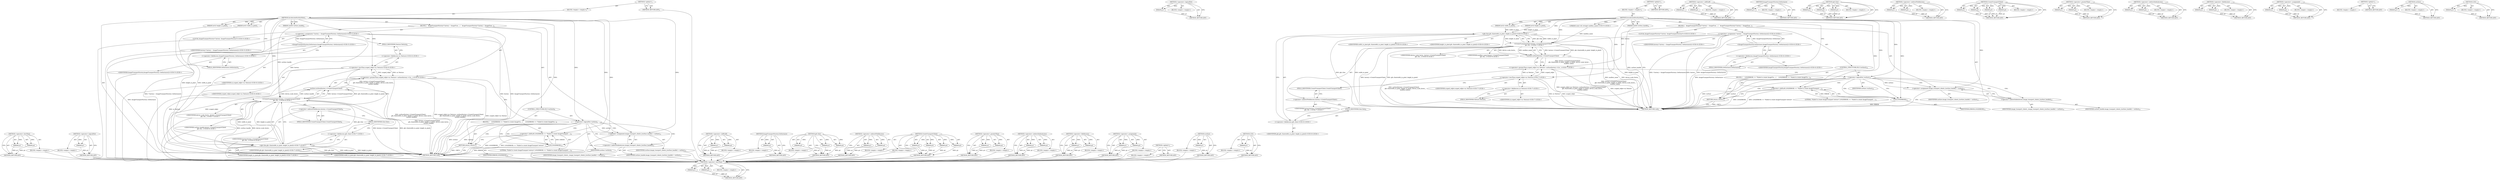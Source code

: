 digraph "LOG" {
vulnerable_95 [label=<(METHOD,&lt;operator&gt;.lessThan)>];
vulnerable_96 [label=<(PARAM,p1)>];
vulnerable_97 [label=<(PARAM,p2)>];
vulnerable_98 [label=<(BLOCK,&lt;empty&gt;,&lt;empty&gt;)>];
vulnerable_99 [label=<(METHOD_RETURN,ANY)>];
vulnerable_122 [label=<(METHOD,&lt;operator&gt;.logicalNot)>];
vulnerable_123 [label=<(PARAM,p1)>];
vulnerable_124 [label=<(BLOCK,&lt;empty&gt;,&lt;empty&gt;)>];
vulnerable_125 [label=<(METHOD_RETURN,ANY)>];
vulnerable_6 [label=<(METHOD,&lt;global&gt;)<SUB>1</SUB>>];
vulnerable_7 [label=<(BLOCK,&lt;empty&gt;,&lt;empty&gt;)<SUB>1</SUB>>];
vulnerable_8 [label=<(METHOD,AcceleratedSurfaceNew)<SUB>1</SUB>>];
vulnerable_9 [label=<(PARAM,int32 width_in_pixel)<SUB>2</SUB>>];
vulnerable_10 [label=<(PARAM,int32 height_in_pixel)<SUB>3</SUB>>];
vulnerable_11 [label=<(PARAM,uint64 surface_handle)<SUB>4</SUB>>];
vulnerable_12 [label=<(BLOCK,{
   ImageTransportFactory* factory = ImageTran...,{
   ImageTransportFactory* factory = ImageTran...)<SUB>4</SUB>>];
vulnerable_13 [label="<(LOCAL,ImageTransportFactory* factory: ImageTransportFactory*)<SUB>5</SUB>>"];
vulnerable_14 [label="<(&lt;operator&gt;.assignment,* factory = ImageTransportFactory::GetInstance())<SUB>5</SUB>>"];
vulnerable_15 [label="<(IDENTIFIER,factory,* factory = ImageTransportFactory::GetInstance())<SUB>5</SUB>>"];
vulnerable_16 [label="<(ImageTransportFactory.GetInstance,ImageTransportFactory::GetInstance())<SUB>5</SUB>>"];
vulnerable_17 [label="<(&lt;operator&gt;.fieldAccess,ImageTransportFactory::GetInstance)<SUB>5</SUB>>"];
vulnerable_18 [label="<(IDENTIFIER,ImageTransportFactory,ImageTransportFactory::GetInstance())<SUB>5</SUB>>"];
vulnerable_19 [label=<(FIELD_IDENTIFIER,GetInstance,GetInstance)<SUB>5</SUB>>];
vulnerable_20 [label="<(&lt;operator&gt;.greaterThan,scoped_refptr&lt;ui::Texture&gt; surface(factory-&gt;Cre...)<SUB>6</SUB>>"];
vulnerable_21 [label="<(&lt;operator&gt;.lessThan,scoped_refptr&lt;ui::Texture)<SUB>6</SUB>>"];
vulnerable_22 [label="<(IDENTIFIER,scoped_refptr,scoped_refptr&lt;ui::Texture)<SUB>6</SUB>>"];
vulnerable_23 [label="<(&lt;operator&gt;.fieldAccess,ui::Texture)<SUB>6</SUB>>"];
vulnerable_24 [label="<(IDENTIFIER,ui,scoped_refptr&lt;ui::Texture)<SUB>6</SUB>>"];
vulnerable_25 [label=<(FIELD_IDENTIFIER,Texture,Texture)<SUB>6</SUB>>];
vulnerable_26 [label=<(surface,surface(factory-&gt;CreateTransportClient(
       ...)<SUB>6</SUB>>];
vulnerable_27 [label="<(CreateTransportClient,factory-&gt;CreateTransportClient(
       gfx::Siz...)<SUB>6</SUB>>"];
vulnerable_28 [label=<(&lt;operator&gt;.indirectFieldAccess,factory-&gt;CreateTransportClient)<SUB>6</SUB>>];
vulnerable_29 [label="<(IDENTIFIER,factory,factory-&gt;CreateTransportClient(
       gfx::Siz...)<SUB>6</SUB>>"];
vulnerable_30 [label=<(FIELD_IDENTIFIER,CreateTransportClient,CreateTransportClient)<SUB>6</SUB>>];
vulnerable_31 [label="<(gfx.Size,gfx::Size(width_in_pixel, height_in_pixel))<SUB>7</SUB>>"];
vulnerable_32 [label="<(&lt;operator&gt;.fieldAccess,gfx::Size)<SUB>7</SUB>>"];
vulnerable_33 [label="<(IDENTIFIER,gfx,gfx::Size(width_in_pixel, height_in_pixel))<SUB>7</SUB>>"];
vulnerable_34 [label=<(FIELD_IDENTIFIER,Size,Size)<SUB>7</SUB>>];
vulnerable_35 [label="<(IDENTIFIER,width_in_pixel,gfx::Size(width_in_pixel, height_in_pixel))<SUB>7</SUB>>"];
vulnerable_36 [label="<(IDENTIFIER,height_in_pixel,gfx::Size(width_in_pixel, height_in_pixel))<SUB>7</SUB>>"];
vulnerable_37 [label="<(IDENTIFIER,device_scale_factor_,factory-&gt;CreateTransportClient(
       gfx::Siz...)<SUB>7</SUB>>"];
vulnerable_38 [label="<(IDENTIFIER,surface_handle,factory-&gt;CreateTransportClient(
       gfx::Siz...)<SUB>8</SUB>>"];
vulnerable_39 [label=<(CONTROL_STRUCTURE,IF,if (!surface))<SUB>9</SUB>>];
vulnerable_40 [label=<(&lt;operator&gt;.logicalNot,!surface)<SUB>9</SUB>>];
vulnerable_41 [label=<(IDENTIFIER,surface,!surface)<SUB>9</SUB>>];
vulnerable_42 [label=<(BLOCK,{
     LOG(ERROR) &lt;&lt; &quot;Failed to create ImageTra...,{
     LOG(ERROR) &lt;&lt; &quot;Failed to create ImageTra...)<SUB>9</SUB>>];
vulnerable_43 [label=<(&lt;operator&gt;.shiftLeft,LOG(ERROR) &lt;&lt; &quot;Failed to create ImageTransport ...)<SUB>10</SUB>>];
vulnerable_44 [label=<(LOG,LOG(ERROR))<SUB>10</SUB>>];
vulnerable_45 [label=<(IDENTIFIER,ERROR,LOG(ERROR))<SUB>10</SUB>>];
vulnerable_46 [label=<(LITERAL,&quot;Failed to create ImageTransport texture&quot;,LOG(ERROR) &lt;&lt; &quot;Failed to create ImageTransport ...)<SUB>10</SUB>>];
vulnerable_47 [label=<(RETURN,return;,return;)<SUB>11</SUB>>];
vulnerable_48 [label=<(&lt;operator&gt;.assignment,image_transport_clients_[surface_handle] = surface)<SUB>13</SUB>>];
vulnerable_49 [label=<(&lt;operator&gt;.indirectIndexAccess,image_transport_clients_[surface_handle])<SUB>13</SUB>>];
vulnerable_50 [label=<(IDENTIFIER,image_transport_clients_,image_transport_clients_[surface_handle] = surface)<SUB>13</SUB>>];
vulnerable_51 [label=<(IDENTIFIER,surface_handle,image_transport_clients_[surface_handle] = surface)<SUB>13</SUB>>];
vulnerable_52 [label=<(IDENTIFIER,surface,image_transport_clients_[surface_handle] = surface)<SUB>13</SUB>>];
vulnerable_53 [label=<(METHOD_RETURN,void)<SUB>1</SUB>>];
vulnerable_55 [label=<(METHOD_RETURN,ANY)<SUB>1</SUB>>];
vulnerable_126 [label=<(METHOD,&lt;operator&gt;.shiftLeft)>];
vulnerable_127 [label=<(PARAM,p1)>];
vulnerable_128 [label=<(PARAM,p2)>];
vulnerable_129 [label=<(BLOCK,&lt;empty&gt;,&lt;empty&gt;)>];
vulnerable_130 [label=<(METHOD_RETURN,ANY)>];
vulnerable_81 [label=<(METHOD,ImageTransportFactory.GetInstance)>];
vulnerable_82 [label=<(PARAM,p1)>];
vulnerable_83 [label=<(BLOCK,&lt;empty&gt;,&lt;empty&gt;)>];
vulnerable_84 [label=<(METHOD_RETURN,ANY)>];
vulnerable_116 [label=<(METHOD,gfx.Size)>];
vulnerable_117 [label=<(PARAM,p1)>];
vulnerable_118 [label=<(PARAM,p2)>];
vulnerable_119 [label=<(PARAM,p3)>];
vulnerable_120 [label=<(BLOCK,&lt;empty&gt;,&lt;empty&gt;)>];
vulnerable_121 [label=<(METHOD_RETURN,ANY)>];
vulnerable_111 [label=<(METHOD,&lt;operator&gt;.indirectFieldAccess)>];
vulnerable_112 [label=<(PARAM,p1)>];
vulnerable_113 [label=<(PARAM,p2)>];
vulnerable_114 [label=<(BLOCK,&lt;empty&gt;,&lt;empty&gt;)>];
vulnerable_115 [label=<(METHOD_RETURN,ANY)>];
vulnerable_104 [label=<(METHOD,CreateTransportClient)>];
vulnerable_105 [label=<(PARAM,p1)>];
vulnerable_106 [label=<(PARAM,p2)>];
vulnerable_107 [label=<(PARAM,p3)>];
vulnerable_108 [label=<(PARAM,p4)>];
vulnerable_109 [label=<(BLOCK,&lt;empty&gt;,&lt;empty&gt;)>];
vulnerable_110 [label=<(METHOD_RETURN,ANY)>];
vulnerable_90 [label=<(METHOD,&lt;operator&gt;.greaterThan)>];
vulnerable_91 [label=<(PARAM,p1)>];
vulnerable_92 [label=<(PARAM,p2)>];
vulnerable_93 [label=<(BLOCK,&lt;empty&gt;,&lt;empty&gt;)>];
vulnerable_94 [label=<(METHOD_RETURN,ANY)>];
vulnerable_135 [label=<(METHOD,&lt;operator&gt;.indirectIndexAccess)>];
vulnerable_136 [label=<(PARAM,p1)>];
vulnerable_137 [label=<(PARAM,p2)>];
vulnerable_138 [label=<(BLOCK,&lt;empty&gt;,&lt;empty&gt;)>];
vulnerable_139 [label=<(METHOD_RETURN,ANY)>];
vulnerable_85 [label=<(METHOD,&lt;operator&gt;.fieldAccess)>];
vulnerable_86 [label=<(PARAM,p1)>];
vulnerable_87 [label=<(PARAM,p2)>];
vulnerable_88 [label=<(BLOCK,&lt;empty&gt;,&lt;empty&gt;)>];
vulnerable_89 [label=<(METHOD_RETURN,ANY)>];
vulnerable_76 [label=<(METHOD,&lt;operator&gt;.assignment)>];
vulnerable_77 [label=<(PARAM,p1)>];
vulnerable_78 [label=<(PARAM,p2)>];
vulnerable_79 [label=<(BLOCK,&lt;empty&gt;,&lt;empty&gt;)>];
vulnerable_80 [label=<(METHOD_RETURN,ANY)>];
vulnerable_70 [label=<(METHOD,&lt;global&gt;)<SUB>1</SUB>>];
vulnerable_71 [label=<(BLOCK,&lt;empty&gt;,&lt;empty&gt;)>];
vulnerable_72 [label=<(METHOD_RETURN,ANY)>];
vulnerable_100 [label=<(METHOD,surface)>];
vulnerable_101 [label=<(PARAM,p1)>];
vulnerable_102 [label=<(BLOCK,&lt;empty&gt;,&lt;empty&gt;)>];
vulnerable_103 [label=<(METHOD_RETURN,ANY)>];
vulnerable_131 [label=<(METHOD,LOG)>];
vulnerable_132 [label=<(PARAM,p1)>];
vulnerable_133 [label=<(BLOCK,&lt;empty&gt;,&lt;empty&gt;)>];
vulnerable_134 [label=<(METHOD_RETURN,ANY)>];
fixed_98 [label=<(METHOD,&lt;operator&gt;.lessThan)>];
fixed_99 [label=<(PARAM,p1)>];
fixed_100 [label=<(PARAM,p2)>];
fixed_101 [label=<(BLOCK,&lt;empty&gt;,&lt;empty&gt;)>];
fixed_102 [label=<(METHOD_RETURN,ANY)>];
fixed_125 [label=<(METHOD,&lt;operator&gt;.logicalNot)>];
fixed_126 [label=<(PARAM,p1)>];
fixed_127 [label=<(BLOCK,&lt;empty&gt;,&lt;empty&gt;)>];
fixed_128 [label=<(METHOD_RETURN,ANY)>];
fixed_6 [label=<(METHOD,&lt;global&gt;)<SUB>1</SUB>>];
fixed_7 [label=<(BLOCK,&lt;empty&gt;,&lt;empty&gt;)<SUB>1</SUB>>];
fixed_8 [label=<(METHOD,AcceleratedSurfaceNew)<SUB>1</SUB>>];
fixed_9 [label=<(PARAM,int32 width_in_pixel)<SUB>2</SUB>>];
fixed_10 [label=<(PARAM,int32 height_in_pixel)<SUB>3</SUB>>];
fixed_11 [label=<(PARAM,uint64 surface_handle)<SUB>4</SUB>>];
fixed_12 [label="<(PARAM,const std::string&amp; mailbox_name)<SUB>5</SUB>>"];
fixed_13 [label=<(BLOCK,{
   ImageTransportFactory* factory = ImageTran...,{
   ImageTransportFactory* factory = ImageTran...)<SUB>5</SUB>>];
fixed_14 [label="<(LOCAL,ImageTransportFactory* factory: ImageTransportFactory*)<SUB>6</SUB>>"];
fixed_15 [label="<(&lt;operator&gt;.assignment,* factory = ImageTransportFactory::GetInstance())<SUB>6</SUB>>"];
fixed_16 [label="<(IDENTIFIER,factory,* factory = ImageTransportFactory::GetInstance())<SUB>6</SUB>>"];
fixed_17 [label="<(ImageTransportFactory.GetInstance,ImageTransportFactory::GetInstance())<SUB>6</SUB>>"];
fixed_18 [label="<(&lt;operator&gt;.fieldAccess,ImageTransportFactory::GetInstance)<SUB>6</SUB>>"];
fixed_19 [label="<(IDENTIFIER,ImageTransportFactory,ImageTransportFactory::GetInstance())<SUB>6</SUB>>"];
fixed_20 [label=<(FIELD_IDENTIFIER,GetInstance,GetInstance)<SUB>6</SUB>>];
fixed_21 [label="<(&lt;operator&gt;.greaterThan,scoped_refptr&lt;ui::Texture&gt; surface(factory-&gt;Cre...)<SUB>7</SUB>>"];
fixed_22 [label="<(&lt;operator&gt;.lessThan,scoped_refptr&lt;ui::Texture)<SUB>7</SUB>>"];
fixed_23 [label="<(IDENTIFIER,scoped_refptr,scoped_refptr&lt;ui::Texture)<SUB>7</SUB>>"];
fixed_24 [label="<(&lt;operator&gt;.fieldAccess,ui::Texture)<SUB>7</SUB>>"];
fixed_25 [label="<(IDENTIFIER,ui,scoped_refptr&lt;ui::Texture)<SUB>7</SUB>>"];
fixed_26 [label=<(FIELD_IDENTIFIER,Texture,Texture)<SUB>7</SUB>>];
fixed_27 [label=<(surface,surface(factory-&gt;CreateTransportClient(
       ...)<SUB>7</SUB>>];
fixed_28 [label="<(CreateTransportClient,factory-&gt;CreateTransportClient(
       gfx::Siz...)<SUB>7</SUB>>"];
fixed_29 [label=<(&lt;operator&gt;.indirectFieldAccess,factory-&gt;CreateTransportClient)<SUB>7</SUB>>];
fixed_30 [label="<(IDENTIFIER,factory,factory-&gt;CreateTransportClient(
       gfx::Siz...)<SUB>7</SUB>>"];
fixed_31 [label=<(FIELD_IDENTIFIER,CreateTransportClient,CreateTransportClient)<SUB>7</SUB>>];
fixed_32 [label="<(gfx.Size,gfx::Size(width_in_pixel, height_in_pixel))<SUB>8</SUB>>"];
fixed_33 [label="<(&lt;operator&gt;.fieldAccess,gfx::Size)<SUB>8</SUB>>"];
fixed_34 [label="<(IDENTIFIER,gfx,gfx::Size(width_in_pixel, height_in_pixel))<SUB>8</SUB>>"];
fixed_35 [label=<(FIELD_IDENTIFIER,Size,Size)<SUB>8</SUB>>];
fixed_36 [label="<(IDENTIFIER,width_in_pixel,gfx::Size(width_in_pixel, height_in_pixel))<SUB>8</SUB>>"];
fixed_37 [label="<(IDENTIFIER,height_in_pixel,gfx::Size(width_in_pixel, height_in_pixel))<SUB>8</SUB>>"];
fixed_38 [label="<(IDENTIFIER,device_scale_factor_,factory-&gt;CreateTransportClient(
       gfx::Siz...)<SUB>8</SUB>>"];
fixed_39 [label="<(IDENTIFIER,mailbox_name,factory-&gt;CreateTransportClient(
       gfx::Siz...)<SUB>9</SUB>>"];
fixed_40 [label=<(CONTROL_STRUCTURE,IF,if (!surface))<SUB>10</SUB>>];
fixed_41 [label=<(&lt;operator&gt;.logicalNot,!surface)<SUB>10</SUB>>];
fixed_42 [label=<(IDENTIFIER,surface,!surface)<SUB>10</SUB>>];
fixed_43 [label=<(BLOCK,{
     LOG(ERROR) &lt;&lt; &quot;Failed to create ImageTra...,{
     LOG(ERROR) &lt;&lt; &quot;Failed to create ImageTra...)<SUB>10</SUB>>];
fixed_44 [label=<(&lt;operator&gt;.shiftLeft,LOG(ERROR) &lt;&lt; &quot;Failed to create ImageTransport ...)<SUB>11</SUB>>];
fixed_45 [label=<(LOG,LOG(ERROR))<SUB>11</SUB>>];
fixed_46 [label=<(IDENTIFIER,ERROR,LOG(ERROR))<SUB>11</SUB>>];
fixed_47 [label=<(LITERAL,&quot;Failed to create ImageTransport texture&quot;,LOG(ERROR) &lt;&lt; &quot;Failed to create ImageTransport ...)<SUB>11</SUB>>];
fixed_48 [label=<(RETURN,return;,return;)<SUB>12</SUB>>];
fixed_49 [label=<(&lt;operator&gt;.assignment,image_transport_clients_[surface_handle] = surface)<SUB>14</SUB>>];
fixed_50 [label=<(&lt;operator&gt;.indirectIndexAccess,image_transport_clients_[surface_handle])<SUB>14</SUB>>];
fixed_51 [label=<(IDENTIFIER,image_transport_clients_,image_transport_clients_[surface_handle] = surface)<SUB>14</SUB>>];
fixed_52 [label=<(IDENTIFIER,surface_handle,image_transport_clients_[surface_handle] = surface)<SUB>14</SUB>>];
fixed_53 [label=<(IDENTIFIER,surface,image_transport_clients_[surface_handle] = surface)<SUB>14</SUB>>];
fixed_54 [label=<(METHOD_RETURN,void)<SUB>1</SUB>>];
fixed_56 [label=<(METHOD_RETURN,ANY)<SUB>1</SUB>>];
fixed_129 [label=<(METHOD,&lt;operator&gt;.shiftLeft)>];
fixed_130 [label=<(PARAM,p1)>];
fixed_131 [label=<(PARAM,p2)>];
fixed_132 [label=<(BLOCK,&lt;empty&gt;,&lt;empty&gt;)>];
fixed_133 [label=<(METHOD_RETURN,ANY)>];
fixed_84 [label=<(METHOD,ImageTransportFactory.GetInstance)>];
fixed_85 [label=<(PARAM,p1)>];
fixed_86 [label=<(BLOCK,&lt;empty&gt;,&lt;empty&gt;)>];
fixed_87 [label=<(METHOD_RETURN,ANY)>];
fixed_119 [label=<(METHOD,gfx.Size)>];
fixed_120 [label=<(PARAM,p1)>];
fixed_121 [label=<(PARAM,p2)>];
fixed_122 [label=<(PARAM,p3)>];
fixed_123 [label=<(BLOCK,&lt;empty&gt;,&lt;empty&gt;)>];
fixed_124 [label=<(METHOD_RETURN,ANY)>];
fixed_114 [label=<(METHOD,&lt;operator&gt;.indirectFieldAccess)>];
fixed_115 [label=<(PARAM,p1)>];
fixed_116 [label=<(PARAM,p2)>];
fixed_117 [label=<(BLOCK,&lt;empty&gt;,&lt;empty&gt;)>];
fixed_118 [label=<(METHOD_RETURN,ANY)>];
fixed_107 [label=<(METHOD,CreateTransportClient)>];
fixed_108 [label=<(PARAM,p1)>];
fixed_109 [label=<(PARAM,p2)>];
fixed_110 [label=<(PARAM,p3)>];
fixed_111 [label=<(PARAM,p4)>];
fixed_112 [label=<(BLOCK,&lt;empty&gt;,&lt;empty&gt;)>];
fixed_113 [label=<(METHOD_RETURN,ANY)>];
fixed_93 [label=<(METHOD,&lt;operator&gt;.greaterThan)>];
fixed_94 [label=<(PARAM,p1)>];
fixed_95 [label=<(PARAM,p2)>];
fixed_96 [label=<(BLOCK,&lt;empty&gt;,&lt;empty&gt;)>];
fixed_97 [label=<(METHOD_RETURN,ANY)>];
fixed_138 [label=<(METHOD,&lt;operator&gt;.indirectIndexAccess)>];
fixed_139 [label=<(PARAM,p1)>];
fixed_140 [label=<(PARAM,p2)>];
fixed_141 [label=<(BLOCK,&lt;empty&gt;,&lt;empty&gt;)>];
fixed_142 [label=<(METHOD_RETURN,ANY)>];
fixed_88 [label=<(METHOD,&lt;operator&gt;.fieldAccess)>];
fixed_89 [label=<(PARAM,p1)>];
fixed_90 [label=<(PARAM,p2)>];
fixed_91 [label=<(BLOCK,&lt;empty&gt;,&lt;empty&gt;)>];
fixed_92 [label=<(METHOD_RETURN,ANY)>];
fixed_79 [label=<(METHOD,&lt;operator&gt;.assignment)>];
fixed_80 [label=<(PARAM,p1)>];
fixed_81 [label=<(PARAM,p2)>];
fixed_82 [label=<(BLOCK,&lt;empty&gt;,&lt;empty&gt;)>];
fixed_83 [label=<(METHOD_RETURN,ANY)>];
fixed_73 [label=<(METHOD,&lt;global&gt;)<SUB>1</SUB>>];
fixed_74 [label=<(BLOCK,&lt;empty&gt;,&lt;empty&gt;)>];
fixed_75 [label=<(METHOD_RETURN,ANY)>];
fixed_103 [label=<(METHOD,surface)>];
fixed_104 [label=<(PARAM,p1)>];
fixed_105 [label=<(BLOCK,&lt;empty&gt;,&lt;empty&gt;)>];
fixed_106 [label=<(METHOD_RETURN,ANY)>];
fixed_134 [label=<(METHOD,LOG)>];
fixed_135 [label=<(PARAM,p1)>];
fixed_136 [label=<(BLOCK,&lt;empty&gt;,&lt;empty&gt;)>];
fixed_137 [label=<(METHOD_RETURN,ANY)>];
vulnerable_95 -> vulnerable_96  [key=0, label="AST: "];
vulnerable_95 -> vulnerable_96  [key=1, label="DDG: "];
vulnerable_95 -> vulnerable_98  [key=0, label="AST: "];
vulnerable_95 -> vulnerable_97  [key=0, label="AST: "];
vulnerable_95 -> vulnerable_97  [key=1, label="DDG: "];
vulnerable_95 -> vulnerable_99  [key=0, label="AST: "];
vulnerable_95 -> vulnerable_99  [key=1, label="CFG: "];
vulnerable_96 -> vulnerable_99  [key=0, label="DDG: p1"];
vulnerable_97 -> vulnerable_99  [key=0, label="DDG: p2"];
vulnerable_98 -> fixed_98  [key=0];
vulnerable_99 -> fixed_98  [key=0];
vulnerable_122 -> vulnerable_123  [key=0, label="AST: "];
vulnerable_122 -> vulnerable_123  [key=1, label="DDG: "];
vulnerable_122 -> vulnerable_124  [key=0, label="AST: "];
vulnerable_122 -> vulnerable_125  [key=0, label="AST: "];
vulnerable_122 -> vulnerable_125  [key=1, label="CFG: "];
vulnerable_123 -> vulnerable_125  [key=0, label="DDG: p1"];
vulnerable_124 -> fixed_98  [key=0];
vulnerable_125 -> fixed_98  [key=0];
vulnerable_6 -> vulnerable_7  [key=0, label="AST: "];
vulnerable_6 -> vulnerable_55  [key=0, label="AST: "];
vulnerable_6 -> vulnerable_55  [key=1, label="CFG: "];
vulnerable_7 -> vulnerable_8  [key=0, label="AST: "];
vulnerable_8 -> vulnerable_9  [key=0, label="AST: "];
vulnerable_8 -> vulnerable_9  [key=1, label="DDG: "];
vulnerable_8 -> vulnerable_10  [key=0, label="AST: "];
vulnerable_8 -> vulnerable_10  [key=1, label="DDG: "];
vulnerable_8 -> vulnerable_11  [key=0, label="AST: "];
vulnerable_8 -> vulnerable_11  [key=1, label="DDG: "];
vulnerable_8 -> vulnerable_12  [key=0, label="AST: "];
vulnerable_8 -> vulnerable_53  [key=0, label="AST: "];
vulnerable_8 -> vulnerable_19  [key=0, label="CFG: "];
vulnerable_8 -> vulnerable_48  [key=0, label="DDG: "];
vulnerable_8 -> vulnerable_21  [key=0, label="DDG: "];
vulnerable_8 -> vulnerable_40  [key=0, label="DDG: "];
vulnerable_8 -> vulnerable_47  [key=0, label="DDG: "];
vulnerable_8 -> vulnerable_27  [key=0, label="DDG: "];
vulnerable_8 -> vulnerable_43  [key=0, label="DDG: "];
vulnerable_8 -> vulnerable_31  [key=0, label="DDG: "];
vulnerable_8 -> vulnerable_44  [key=0, label="DDG: "];
vulnerable_9 -> vulnerable_31  [key=0, label="DDG: width_in_pixel"];
vulnerable_10 -> vulnerable_31  [key=0, label="DDG: height_in_pixel"];
vulnerable_11 -> vulnerable_27  [key=0, label="DDG: surface_handle"];
vulnerable_12 -> vulnerable_13  [key=0, label="AST: "];
vulnerable_12 -> vulnerable_14  [key=0, label="AST: "];
vulnerable_12 -> vulnerable_20  [key=0, label="AST: "];
vulnerable_12 -> vulnerable_39  [key=0, label="AST: "];
vulnerable_12 -> vulnerable_48  [key=0, label="AST: "];
vulnerable_13 -> fixed_98  [key=0];
vulnerable_14 -> vulnerable_15  [key=0, label="AST: "];
vulnerable_14 -> vulnerable_16  [key=0, label="AST: "];
vulnerable_14 -> vulnerable_25  [key=0, label="CFG: "];
vulnerable_14 -> vulnerable_53  [key=0, label="DDG: factory"];
vulnerable_14 -> vulnerable_53  [key=1, label="DDG: ImageTransportFactory::GetInstance()"];
vulnerable_14 -> vulnerable_53  [key=2, label="DDG: * factory = ImageTransportFactory::GetInstance()"];
vulnerable_14 -> vulnerable_27  [key=0, label="DDG: factory"];
vulnerable_15 -> fixed_98  [key=0];
vulnerable_16 -> vulnerable_17  [key=0, label="AST: "];
vulnerable_16 -> vulnerable_14  [key=0, label="CFG: "];
vulnerable_16 -> vulnerable_14  [key=1, label="DDG: ImageTransportFactory::GetInstance"];
vulnerable_16 -> vulnerable_53  [key=0, label="DDG: ImageTransportFactory::GetInstance"];
vulnerable_17 -> vulnerable_18  [key=0, label="AST: "];
vulnerable_17 -> vulnerable_19  [key=0, label="AST: "];
vulnerable_17 -> vulnerable_16  [key=0, label="CFG: "];
vulnerable_18 -> fixed_98  [key=0];
vulnerable_19 -> vulnerable_17  [key=0, label="CFG: "];
vulnerable_20 -> vulnerable_21  [key=0, label="AST: "];
vulnerable_20 -> vulnerable_26  [key=0, label="AST: "];
vulnerable_20 -> vulnerable_40  [key=0, label="CFG: "];
vulnerable_20 -> vulnerable_53  [key=0, label="DDG: scoped_refptr&lt;ui::Texture"];
vulnerable_20 -> vulnerable_53  [key=1, label="DDG: surface(factory-&gt;CreateTransportClient(
       gfx::Size(width_in_pixel, height_in_pixel), device_scale_factor_,
      surface_handle))"];
vulnerable_20 -> vulnerable_53  [key=2, label="DDG: scoped_refptr&lt;ui::Texture&gt; surface(factory-&gt;CreateTransportClient(
       gfx::Size(width_in_pixel, height_in_pixel), device_scale_factor_,
      surface_handle))"];
vulnerable_21 -> vulnerable_22  [key=0, label="AST: "];
vulnerable_21 -> vulnerable_23  [key=0, label="AST: "];
vulnerable_21 -> vulnerable_30  [key=0, label="CFG: "];
vulnerable_21 -> vulnerable_53  [key=0, label="DDG: ui::Texture"];
vulnerable_21 -> vulnerable_53  [key=1, label="DDG: scoped_refptr"];
vulnerable_21 -> vulnerable_20  [key=0, label="DDG: scoped_refptr"];
vulnerable_21 -> vulnerable_20  [key=1, label="DDG: ui::Texture"];
vulnerable_22 -> fixed_98  [key=0];
vulnerable_23 -> vulnerable_24  [key=0, label="AST: "];
vulnerable_23 -> vulnerable_25  [key=0, label="AST: "];
vulnerable_23 -> vulnerable_21  [key=0, label="CFG: "];
vulnerable_24 -> fixed_98  [key=0];
vulnerable_25 -> vulnerable_23  [key=0, label="CFG: "];
vulnerable_26 -> vulnerable_27  [key=0, label="AST: "];
vulnerable_26 -> vulnerable_20  [key=0, label="CFG: "];
vulnerable_26 -> vulnerable_20  [key=1, label="DDG: factory-&gt;CreateTransportClient(
       gfx::Size(width_in_pixel, height_in_pixel), device_scale_factor_,
      surface_handle)"];
vulnerable_26 -> vulnerable_53  [key=0, label="DDG: factory-&gt;CreateTransportClient(
       gfx::Size(width_in_pixel, height_in_pixel), device_scale_factor_,
      surface_handle)"];
vulnerable_27 -> vulnerable_28  [key=0, label="AST: "];
vulnerable_27 -> vulnerable_31  [key=0, label="AST: "];
vulnerable_27 -> vulnerable_37  [key=0, label="AST: "];
vulnerable_27 -> vulnerable_38  [key=0, label="AST: "];
vulnerable_27 -> vulnerable_26  [key=0, label="CFG: "];
vulnerable_27 -> vulnerable_26  [key=1, label="DDG: factory-&gt;CreateTransportClient"];
vulnerable_27 -> vulnerable_26  [key=2, label="DDG: gfx::Size(width_in_pixel, height_in_pixel)"];
vulnerable_27 -> vulnerable_26  [key=3, label="DDG: device_scale_factor_"];
vulnerable_27 -> vulnerable_26  [key=4, label="DDG: surface_handle"];
vulnerable_27 -> vulnerable_53  [key=0, label="DDG: factory-&gt;CreateTransportClient"];
vulnerable_27 -> vulnerable_53  [key=1, label="DDG: gfx::Size(width_in_pixel, height_in_pixel)"];
vulnerable_27 -> vulnerable_53  [key=2, label="DDG: surface_handle"];
vulnerable_27 -> vulnerable_53  [key=3, label="DDG: device_scale_factor_"];
vulnerable_28 -> vulnerable_29  [key=0, label="AST: "];
vulnerable_28 -> vulnerable_30  [key=0, label="AST: "];
vulnerable_28 -> vulnerable_34  [key=0, label="CFG: "];
vulnerable_29 -> fixed_98  [key=0];
vulnerable_30 -> vulnerable_28  [key=0, label="CFG: "];
vulnerable_31 -> vulnerable_32  [key=0, label="AST: "];
vulnerable_31 -> vulnerable_35  [key=0, label="AST: "];
vulnerable_31 -> vulnerable_36  [key=0, label="AST: "];
vulnerable_31 -> vulnerable_27  [key=0, label="CFG: "];
vulnerable_31 -> vulnerable_27  [key=1, label="DDG: gfx::Size"];
vulnerable_31 -> vulnerable_27  [key=2, label="DDG: width_in_pixel"];
vulnerable_31 -> vulnerable_27  [key=3, label="DDG: height_in_pixel"];
vulnerable_31 -> vulnerable_53  [key=0, label="DDG: gfx::Size"];
vulnerable_31 -> vulnerable_53  [key=1, label="DDG: width_in_pixel"];
vulnerable_31 -> vulnerable_53  [key=2, label="DDG: height_in_pixel"];
vulnerable_32 -> vulnerable_33  [key=0, label="AST: "];
vulnerable_32 -> vulnerable_34  [key=0, label="AST: "];
vulnerable_32 -> vulnerable_31  [key=0, label="CFG: "];
vulnerable_33 -> fixed_98  [key=0];
vulnerable_34 -> vulnerable_32  [key=0, label="CFG: "];
vulnerable_35 -> fixed_98  [key=0];
vulnerable_36 -> fixed_98  [key=0];
vulnerable_37 -> fixed_98  [key=0];
vulnerable_38 -> fixed_98  [key=0];
vulnerable_39 -> vulnerable_40  [key=0, label="AST: "];
vulnerable_39 -> vulnerable_42  [key=0, label="AST: "];
vulnerable_40 -> vulnerable_41  [key=0, label="AST: "];
vulnerable_40 -> vulnerable_44  [key=0, label="CFG: "];
vulnerable_40 -> vulnerable_44  [key=1, label="CDG: "];
vulnerable_40 -> vulnerable_49  [key=0, label="CFG: "];
vulnerable_40 -> vulnerable_49  [key=1, label="CDG: "];
vulnerable_40 -> vulnerable_53  [key=0, label="DDG: surface"];
vulnerable_40 -> vulnerable_53  [key=1, label="DDG: !surface"];
vulnerable_40 -> vulnerable_48  [key=0, label="DDG: surface"];
vulnerable_40 -> vulnerable_48  [key=1, label="CDG: "];
vulnerable_40 -> vulnerable_47  [key=0, label="CDG: "];
vulnerable_40 -> vulnerable_43  [key=0, label="CDG: "];
vulnerable_41 -> fixed_98  [key=0];
vulnerable_42 -> vulnerable_43  [key=0, label="AST: "];
vulnerable_42 -> vulnerable_47  [key=0, label="AST: "];
vulnerable_43 -> vulnerable_44  [key=0, label="AST: "];
vulnerable_43 -> vulnerable_46  [key=0, label="AST: "];
vulnerable_43 -> vulnerable_47  [key=0, label="CFG: "];
vulnerable_43 -> vulnerable_53  [key=0, label="DDG: LOG(ERROR)"];
vulnerable_43 -> vulnerable_53  [key=1, label="DDG: LOG(ERROR) &lt;&lt; &quot;Failed to create ImageTransport texture&quot;"];
vulnerable_44 -> vulnerable_45  [key=0, label="AST: "];
vulnerable_44 -> vulnerable_43  [key=0, label="CFG: "];
vulnerable_44 -> vulnerable_43  [key=1, label="DDG: ERROR"];
vulnerable_44 -> vulnerable_53  [key=0, label="DDG: ERROR"];
vulnerable_45 -> fixed_98  [key=0];
vulnerable_46 -> fixed_98  [key=0];
vulnerable_47 -> vulnerable_53  [key=0, label="CFG: "];
vulnerable_47 -> vulnerable_53  [key=1, label="DDG: &lt;RET&gt;"];
vulnerable_48 -> vulnerable_49  [key=0, label="AST: "];
vulnerable_48 -> vulnerable_52  [key=0, label="AST: "];
vulnerable_48 -> vulnerable_53  [key=0, label="CFG: "];
vulnerable_49 -> vulnerable_50  [key=0, label="AST: "];
vulnerable_49 -> vulnerable_51  [key=0, label="AST: "];
vulnerable_49 -> vulnerable_48  [key=0, label="CFG: "];
vulnerable_50 -> fixed_98  [key=0];
vulnerable_51 -> fixed_98  [key=0];
vulnerable_52 -> fixed_98  [key=0];
vulnerable_53 -> fixed_98  [key=0];
vulnerable_55 -> fixed_98  [key=0];
vulnerable_126 -> vulnerable_127  [key=0, label="AST: "];
vulnerable_126 -> vulnerable_127  [key=1, label="DDG: "];
vulnerable_126 -> vulnerable_129  [key=0, label="AST: "];
vulnerable_126 -> vulnerable_128  [key=0, label="AST: "];
vulnerable_126 -> vulnerable_128  [key=1, label="DDG: "];
vulnerable_126 -> vulnerable_130  [key=0, label="AST: "];
vulnerable_126 -> vulnerable_130  [key=1, label="CFG: "];
vulnerable_127 -> vulnerable_130  [key=0, label="DDG: p1"];
vulnerable_128 -> vulnerable_130  [key=0, label="DDG: p2"];
vulnerable_129 -> fixed_98  [key=0];
vulnerable_130 -> fixed_98  [key=0];
vulnerable_81 -> vulnerable_82  [key=0, label="AST: "];
vulnerable_81 -> vulnerable_82  [key=1, label="DDG: "];
vulnerable_81 -> vulnerable_83  [key=0, label="AST: "];
vulnerable_81 -> vulnerable_84  [key=0, label="AST: "];
vulnerable_81 -> vulnerable_84  [key=1, label="CFG: "];
vulnerable_82 -> vulnerable_84  [key=0, label="DDG: p1"];
vulnerable_83 -> fixed_98  [key=0];
vulnerable_84 -> fixed_98  [key=0];
vulnerable_116 -> vulnerable_117  [key=0, label="AST: "];
vulnerable_116 -> vulnerable_117  [key=1, label="DDG: "];
vulnerable_116 -> vulnerable_120  [key=0, label="AST: "];
vulnerable_116 -> vulnerable_118  [key=0, label="AST: "];
vulnerable_116 -> vulnerable_118  [key=1, label="DDG: "];
vulnerable_116 -> vulnerable_121  [key=0, label="AST: "];
vulnerable_116 -> vulnerable_121  [key=1, label="CFG: "];
vulnerable_116 -> vulnerable_119  [key=0, label="AST: "];
vulnerable_116 -> vulnerable_119  [key=1, label="DDG: "];
vulnerable_117 -> vulnerable_121  [key=0, label="DDG: p1"];
vulnerable_118 -> vulnerable_121  [key=0, label="DDG: p2"];
vulnerable_119 -> vulnerable_121  [key=0, label="DDG: p3"];
vulnerable_120 -> fixed_98  [key=0];
vulnerable_121 -> fixed_98  [key=0];
vulnerable_111 -> vulnerable_112  [key=0, label="AST: "];
vulnerable_111 -> vulnerable_112  [key=1, label="DDG: "];
vulnerable_111 -> vulnerable_114  [key=0, label="AST: "];
vulnerable_111 -> vulnerable_113  [key=0, label="AST: "];
vulnerable_111 -> vulnerable_113  [key=1, label="DDG: "];
vulnerable_111 -> vulnerable_115  [key=0, label="AST: "];
vulnerable_111 -> vulnerable_115  [key=1, label="CFG: "];
vulnerable_112 -> vulnerable_115  [key=0, label="DDG: p1"];
vulnerable_113 -> vulnerable_115  [key=0, label="DDG: p2"];
vulnerable_114 -> fixed_98  [key=0];
vulnerable_115 -> fixed_98  [key=0];
vulnerable_104 -> vulnerable_105  [key=0, label="AST: "];
vulnerable_104 -> vulnerable_105  [key=1, label="DDG: "];
vulnerable_104 -> vulnerable_109  [key=0, label="AST: "];
vulnerable_104 -> vulnerable_106  [key=0, label="AST: "];
vulnerable_104 -> vulnerable_106  [key=1, label="DDG: "];
vulnerable_104 -> vulnerable_110  [key=0, label="AST: "];
vulnerable_104 -> vulnerable_110  [key=1, label="CFG: "];
vulnerable_104 -> vulnerable_107  [key=0, label="AST: "];
vulnerable_104 -> vulnerable_107  [key=1, label="DDG: "];
vulnerable_104 -> vulnerable_108  [key=0, label="AST: "];
vulnerable_104 -> vulnerable_108  [key=1, label="DDG: "];
vulnerable_105 -> vulnerable_110  [key=0, label="DDG: p1"];
vulnerable_106 -> vulnerable_110  [key=0, label="DDG: p2"];
vulnerable_107 -> vulnerable_110  [key=0, label="DDG: p3"];
vulnerable_108 -> vulnerable_110  [key=0, label="DDG: p4"];
vulnerable_109 -> fixed_98  [key=0];
vulnerable_110 -> fixed_98  [key=0];
vulnerable_90 -> vulnerable_91  [key=0, label="AST: "];
vulnerable_90 -> vulnerable_91  [key=1, label="DDG: "];
vulnerable_90 -> vulnerable_93  [key=0, label="AST: "];
vulnerable_90 -> vulnerable_92  [key=0, label="AST: "];
vulnerable_90 -> vulnerable_92  [key=1, label="DDG: "];
vulnerable_90 -> vulnerable_94  [key=0, label="AST: "];
vulnerable_90 -> vulnerable_94  [key=1, label="CFG: "];
vulnerable_91 -> vulnerable_94  [key=0, label="DDG: p1"];
vulnerable_92 -> vulnerable_94  [key=0, label="DDG: p2"];
vulnerable_93 -> fixed_98  [key=0];
vulnerable_94 -> fixed_98  [key=0];
vulnerable_135 -> vulnerable_136  [key=0, label="AST: "];
vulnerable_135 -> vulnerable_136  [key=1, label="DDG: "];
vulnerable_135 -> vulnerable_138  [key=0, label="AST: "];
vulnerable_135 -> vulnerable_137  [key=0, label="AST: "];
vulnerable_135 -> vulnerable_137  [key=1, label="DDG: "];
vulnerable_135 -> vulnerable_139  [key=0, label="AST: "];
vulnerable_135 -> vulnerable_139  [key=1, label="CFG: "];
vulnerable_136 -> vulnerable_139  [key=0, label="DDG: p1"];
vulnerable_137 -> vulnerable_139  [key=0, label="DDG: p2"];
vulnerable_138 -> fixed_98  [key=0];
vulnerable_139 -> fixed_98  [key=0];
vulnerable_85 -> vulnerable_86  [key=0, label="AST: "];
vulnerable_85 -> vulnerable_86  [key=1, label="DDG: "];
vulnerable_85 -> vulnerable_88  [key=0, label="AST: "];
vulnerable_85 -> vulnerable_87  [key=0, label="AST: "];
vulnerable_85 -> vulnerable_87  [key=1, label="DDG: "];
vulnerable_85 -> vulnerable_89  [key=0, label="AST: "];
vulnerable_85 -> vulnerable_89  [key=1, label="CFG: "];
vulnerable_86 -> vulnerable_89  [key=0, label="DDG: p1"];
vulnerable_87 -> vulnerable_89  [key=0, label="DDG: p2"];
vulnerable_88 -> fixed_98  [key=0];
vulnerable_89 -> fixed_98  [key=0];
vulnerable_76 -> vulnerable_77  [key=0, label="AST: "];
vulnerable_76 -> vulnerable_77  [key=1, label="DDG: "];
vulnerable_76 -> vulnerable_79  [key=0, label="AST: "];
vulnerable_76 -> vulnerable_78  [key=0, label="AST: "];
vulnerable_76 -> vulnerable_78  [key=1, label="DDG: "];
vulnerable_76 -> vulnerable_80  [key=0, label="AST: "];
vulnerable_76 -> vulnerable_80  [key=1, label="CFG: "];
vulnerable_77 -> vulnerable_80  [key=0, label="DDG: p1"];
vulnerable_78 -> vulnerable_80  [key=0, label="DDG: p2"];
vulnerable_79 -> fixed_98  [key=0];
vulnerable_80 -> fixed_98  [key=0];
vulnerable_70 -> vulnerable_71  [key=0, label="AST: "];
vulnerable_70 -> vulnerable_72  [key=0, label="AST: "];
vulnerable_70 -> vulnerable_72  [key=1, label="CFG: "];
vulnerable_71 -> fixed_98  [key=0];
vulnerable_72 -> fixed_98  [key=0];
vulnerable_100 -> vulnerable_101  [key=0, label="AST: "];
vulnerable_100 -> vulnerable_101  [key=1, label="DDG: "];
vulnerable_100 -> vulnerable_102  [key=0, label="AST: "];
vulnerable_100 -> vulnerable_103  [key=0, label="AST: "];
vulnerable_100 -> vulnerable_103  [key=1, label="CFG: "];
vulnerable_101 -> vulnerable_103  [key=0, label="DDG: p1"];
vulnerable_102 -> fixed_98  [key=0];
vulnerable_103 -> fixed_98  [key=0];
vulnerable_131 -> vulnerable_132  [key=0, label="AST: "];
vulnerable_131 -> vulnerable_132  [key=1, label="DDG: "];
vulnerable_131 -> vulnerable_133  [key=0, label="AST: "];
vulnerable_131 -> vulnerable_134  [key=0, label="AST: "];
vulnerable_131 -> vulnerable_134  [key=1, label="CFG: "];
vulnerable_132 -> vulnerable_134  [key=0, label="DDG: p1"];
vulnerable_133 -> fixed_98  [key=0];
vulnerable_134 -> fixed_98  [key=0];
fixed_98 -> fixed_99  [key=0, label="AST: "];
fixed_98 -> fixed_99  [key=1, label="DDG: "];
fixed_98 -> fixed_101  [key=0, label="AST: "];
fixed_98 -> fixed_100  [key=0, label="AST: "];
fixed_98 -> fixed_100  [key=1, label="DDG: "];
fixed_98 -> fixed_102  [key=0, label="AST: "];
fixed_98 -> fixed_102  [key=1, label="CFG: "];
fixed_99 -> fixed_102  [key=0, label="DDG: p1"];
fixed_100 -> fixed_102  [key=0, label="DDG: p2"];
fixed_125 -> fixed_126  [key=0, label="AST: "];
fixed_125 -> fixed_126  [key=1, label="DDG: "];
fixed_125 -> fixed_127  [key=0, label="AST: "];
fixed_125 -> fixed_128  [key=0, label="AST: "];
fixed_125 -> fixed_128  [key=1, label="CFG: "];
fixed_126 -> fixed_128  [key=0, label="DDG: p1"];
fixed_6 -> fixed_7  [key=0, label="AST: "];
fixed_6 -> fixed_56  [key=0, label="AST: "];
fixed_6 -> fixed_56  [key=1, label="CFG: "];
fixed_7 -> fixed_8  [key=0, label="AST: "];
fixed_8 -> fixed_9  [key=0, label="AST: "];
fixed_8 -> fixed_9  [key=1, label="DDG: "];
fixed_8 -> fixed_10  [key=0, label="AST: "];
fixed_8 -> fixed_10  [key=1, label="DDG: "];
fixed_8 -> fixed_11  [key=0, label="AST: "];
fixed_8 -> fixed_11  [key=1, label="DDG: "];
fixed_8 -> fixed_12  [key=0, label="AST: "];
fixed_8 -> fixed_12  [key=1, label="DDG: "];
fixed_8 -> fixed_13  [key=0, label="AST: "];
fixed_8 -> fixed_54  [key=0, label="AST: "];
fixed_8 -> fixed_20  [key=0, label="CFG: "];
fixed_8 -> fixed_49  [key=0, label="DDG: "];
fixed_8 -> fixed_22  [key=0, label="DDG: "];
fixed_8 -> fixed_41  [key=0, label="DDG: "];
fixed_8 -> fixed_48  [key=0, label="DDG: "];
fixed_8 -> fixed_28  [key=0, label="DDG: "];
fixed_8 -> fixed_44  [key=0, label="DDG: "];
fixed_8 -> fixed_32  [key=0, label="DDG: "];
fixed_8 -> fixed_45  [key=0, label="DDG: "];
fixed_9 -> fixed_32  [key=0, label="DDG: width_in_pixel"];
fixed_10 -> fixed_32  [key=0, label="DDG: height_in_pixel"];
fixed_11 -> fixed_54  [key=0, label="DDG: surface_handle"];
fixed_12 -> fixed_28  [key=0, label="DDG: mailbox_name"];
fixed_13 -> fixed_14  [key=0, label="AST: "];
fixed_13 -> fixed_15  [key=0, label="AST: "];
fixed_13 -> fixed_21  [key=0, label="AST: "];
fixed_13 -> fixed_40  [key=0, label="AST: "];
fixed_13 -> fixed_49  [key=0, label="AST: "];
fixed_15 -> fixed_16  [key=0, label="AST: "];
fixed_15 -> fixed_17  [key=0, label="AST: "];
fixed_15 -> fixed_26  [key=0, label="CFG: "];
fixed_15 -> fixed_54  [key=0, label="DDG: factory"];
fixed_15 -> fixed_54  [key=1, label="DDG: ImageTransportFactory::GetInstance()"];
fixed_15 -> fixed_54  [key=2, label="DDG: * factory = ImageTransportFactory::GetInstance()"];
fixed_15 -> fixed_28  [key=0, label="DDG: factory"];
fixed_17 -> fixed_18  [key=0, label="AST: "];
fixed_17 -> fixed_15  [key=0, label="CFG: "];
fixed_17 -> fixed_15  [key=1, label="DDG: ImageTransportFactory::GetInstance"];
fixed_17 -> fixed_54  [key=0, label="DDG: ImageTransportFactory::GetInstance"];
fixed_18 -> fixed_19  [key=0, label="AST: "];
fixed_18 -> fixed_20  [key=0, label="AST: "];
fixed_18 -> fixed_17  [key=0, label="CFG: "];
fixed_20 -> fixed_18  [key=0, label="CFG: "];
fixed_21 -> fixed_22  [key=0, label="AST: "];
fixed_21 -> fixed_27  [key=0, label="AST: "];
fixed_21 -> fixed_41  [key=0, label="CFG: "];
fixed_21 -> fixed_54  [key=0, label="DDG: scoped_refptr&lt;ui::Texture"];
fixed_21 -> fixed_54  [key=1, label="DDG: surface(factory-&gt;CreateTransportClient(
       gfx::Size(width_in_pixel, height_in_pixel), device_scale_factor_,
      mailbox_name))"];
fixed_21 -> fixed_54  [key=2, label="DDG: scoped_refptr&lt;ui::Texture&gt; surface(factory-&gt;CreateTransportClient(
       gfx::Size(width_in_pixel, height_in_pixel), device_scale_factor_,
      mailbox_name))"];
fixed_22 -> fixed_23  [key=0, label="AST: "];
fixed_22 -> fixed_24  [key=0, label="AST: "];
fixed_22 -> fixed_31  [key=0, label="CFG: "];
fixed_22 -> fixed_54  [key=0, label="DDG: ui::Texture"];
fixed_22 -> fixed_54  [key=1, label="DDG: scoped_refptr"];
fixed_22 -> fixed_21  [key=0, label="DDG: scoped_refptr"];
fixed_22 -> fixed_21  [key=1, label="DDG: ui::Texture"];
fixed_24 -> fixed_25  [key=0, label="AST: "];
fixed_24 -> fixed_26  [key=0, label="AST: "];
fixed_24 -> fixed_22  [key=0, label="CFG: "];
fixed_26 -> fixed_24  [key=0, label="CFG: "];
fixed_27 -> fixed_28  [key=0, label="AST: "];
fixed_27 -> fixed_21  [key=0, label="CFG: "];
fixed_27 -> fixed_21  [key=1, label="DDG: factory-&gt;CreateTransportClient(
       gfx::Size(width_in_pixel, height_in_pixel), device_scale_factor_,
      mailbox_name)"];
fixed_27 -> fixed_54  [key=0, label="DDG: factory-&gt;CreateTransportClient(
       gfx::Size(width_in_pixel, height_in_pixel), device_scale_factor_,
      mailbox_name)"];
fixed_28 -> fixed_29  [key=0, label="AST: "];
fixed_28 -> fixed_32  [key=0, label="AST: "];
fixed_28 -> fixed_38  [key=0, label="AST: "];
fixed_28 -> fixed_39  [key=0, label="AST: "];
fixed_28 -> fixed_27  [key=0, label="CFG: "];
fixed_28 -> fixed_27  [key=1, label="DDG: factory-&gt;CreateTransportClient"];
fixed_28 -> fixed_27  [key=2, label="DDG: gfx::Size(width_in_pixel, height_in_pixel)"];
fixed_28 -> fixed_27  [key=3, label="DDG: device_scale_factor_"];
fixed_28 -> fixed_27  [key=4, label="DDG: mailbox_name"];
fixed_28 -> fixed_54  [key=0, label="DDG: factory-&gt;CreateTransportClient"];
fixed_28 -> fixed_54  [key=1, label="DDG: gfx::Size(width_in_pixel, height_in_pixel)"];
fixed_28 -> fixed_54  [key=2, label="DDG: mailbox_name"];
fixed_28 -> fixed_54  [key=3, label="DDG: device_scale_factor_"];
fixed_29 -> fixed_30  [key=0, label="AST: "];
fixed_29 -> fixed_31  [key=0, label="AST: "];
fixed_29 -> fixed_35  [key=0, label="CFG: "];
fixed_31 -> fixed_29  [key=0, label="CFG: "];
fixed_32 -> fixed_33  [key=0, label="AST: "];
fixed_32 -> fixed_36  [key=0, label="AST: "];
fixed_32 -> fixed_37  [key=0, label="AST: "];
fixed_32 -> fixed_28  [key=0, label="CFG: "];
fixed_32 -> fixed_28  [key=1, label="DDG: gfx::Size"];
fixed_32 -> fixed_28  [key=2, label="DDG: width_in_pixel"];
fixed_32 -> fixed_28  [key=3, label="DDG: height_in_pixel"];
fixed_32 -> fixed_54  [key=0, label="DDG: gfx::Size"];
fixed_32 -> fixed_54  [key=1, label="DDG: width_in_pixel"];
fixed_32 -> fixed_54  [key=2, label="DDG: height_in_pixel"];
fixed_33 -> fixed_34  [key=0, label="AST: "];
fixed_33 -> fixed_35  [key=0, label="AST: "];
fixed_33 -> fixed_32  [key=0, label="CFG: "];
fixed_35 -> fixed_33  [key=0, label="CFG: "];
fixed_40 -> fixed_41  [key=0, label="AST: "];
fixed_40 -> fixed_43  [key=0, label="AST: "];
fixed_41 -> fixed_42  [key=0, label="AST: "];
fixed_41 -> fixed_45  [key=0, label="CFG: "];
fixed_41 -> fixed_45  [key=1, label="CDG: "];
fixed_41 -> fixed_50  [key=0, label="CFG: "];
fixed_41 -> fixed_50  [key=1, label="CDG: "];
fixed_41 -> fixed_54  [key=0, label="DDG: surface"];
fixed_41 -> fixed_54  [key=1, label="DDG: !surface"];
fixed_41 -> fixed_49  [key=0, label="DDG: surface"];
fixed_41 -> fixed_49  [key=1, label="CDG: "];
fixed_41 -> fixed_48  [key=0, label="CDG: "];
fixed_41 -> fixed_44  [key=0, label="CDG: "];
fixed_43 -> fixed_44  [key=0, label="AST: "];
fixed_43 -> fixed_48  [key=0, label="AST: "];
fixed_44 -> fixed_45  [key=0, label="AST: "];
fixed_44 -> fixed_47  [key=0, label="AST: "];
fixed_44 -> fixed_48  [key=0, label="CFG: "];
fixed_44 -> fixed_54  [key=0, label="DDG: LOG(ERROR)"];
fixed_44 -> fixed_54  [key=1, label="DDG: LOG(ERROR) &lt;&lt; &quot;Failed to create ImageTransport texture&quot;"];
fixed_45 -> fixed_46  [key=0, label="AST: "];
fixed_45 -> fixed_44  [key=0, label="CFG: "];
fixed_45 -> fixed_44  [key=1, label="DDG: ERROR"];
fixed_45 -> fixed_54  [key=0, label="DDG: ERROR"];
fixed_48 -> fixed_54  [key=0, label="CFG: "];
fixed_48 -> fixed_54  [key=1, label="DDG: &lt;RET&gt;"];
fixed_49 -> fixed_50  [key=0, label="AST: "];
fixed_49 -> fixed_53  [key=0, label="AST: "];
fixed_49 -> fixed_54  [key=0, label="CFG: "];
fixed_50 -> fixed_51  [key=0, label="AST: "];
fixed_50 -> fixed_52  [key=0, label="AST: "];
fixed_50 -> fixed_49  [key=0, label="CFG: "];
fixed_129 -> fixed_130  [key=0, label="AST: "];
fixed_129 -> fixed_130  [key=1, label="DDG: "];
fixed_129 -> fixed_132  [key=0, label="AST: "];
fixed_129 -> fixed_131  [key=0, label="AST: "];
fixed_129 -> fixed_131  [key=1, label="DDG: "];
fixed_129 -> fixed_133  [key=0, label="AST: "];
fixed_129 -> fixed_133  [key=1, label="CFG: "];
fixed_130 -> fixed_133  [key=0, label="DDG: p1"];
fixed_131 -> fixed_133  [key=0, label="DDG: p2"];
fixed_84 -> fixed_85  [key=0, label="AST: "];
fixed_84 -> fixed_85  [key=1, label="DDG: "];
fixed_84 -> fixed_86  [key=0, label="AST: "];
fixed_84 -> fixed_87  [key=0, label="AST: "];
fixed_84 -> fixed_87  [key=1, label="CFG: "];
fixed_85 -> fixed_87  [key=0, label="DDG: p1"];
fixed_119 -> fixed_120  [key=0, label="AST: "];
fixed_119 -> fixed_120  [key=1, label="DDG: "];
fixed_119 -> fixed_123  [key=0, label="AST: "];
fixed_119 -> fixed_121  [key=0, label="AST: "];
fixed_119 -> fixed_121  [key=1, label="DDG: "];
fixed_119 -> fixed_124  [key=0, label="AST: "];
fixed_119 -> fixed_124  [key=1, label="CFG: "];
fixed_119 -> fixed_122  [key=0, label="AST: "];
fixed_119 -> fixed_122  [key=1, label="DDG: "];
fixed_120 -> fixed_124  [key=0, label="DDG: p1"];
fixed_121 -> fixed_124  [key=0, label="DDG: p2"];
fixed_122 -> fixed_124  [key=0, label="DDG: p3"];
fixed_114 -> fixed_115  [key=0, label="AST: "];
fixed_114 -> fixed_115  [key=1, label="DDG: "];
fixed_114 -> fixed_117  [key=0, label="AST: "];
fixed_114 -> fixed_116  [key=0, label="AST: "];
fixed_114 -> fixed_116  [key=1, label="DDG: "];
fixed_114 -> fixed_118  [key=0, label="AST: "];
fixed_114 -> fixed_118  [key=1, label="CFG: "];
fixed_115 -> fixed_118  [key=0, label="DDG: p1"];
fixed_116 -> fixed_118  [key=0, label="DDG: p2"];
fixed_107 -> fixed_108  [key=0, label="AST: "];
fixed_107 -> fixed_108  [key=1, label="DDG: "];
fixed_107 -> fixed_112  [key=0, label="AST: "];
fixed_107 -> fixed_109  [key=0, label="AST: "];
fixed_107 -> fixed_109  [key=1, label="DDG: "];
fixed_107 -> fixed_113  [key=0, label="AST: "];
fixed_107 -> fixed_113  [key=1, label="CFG: "];
fixed_107 -> fixed_110  [key=0, label="AST: "];
fixed_107 -> fixed_110  [key=1, label="DDG: "];
fixed_107 -> fixed_111  [key=0, label="AST: "];
fixed_107 -> fixed_111  [key=1, label="DDG: "];
fixed_108 -> fixed_113  [key=0, label="DDG: p1"];
fixed_109 -> fixed_113  [key=0, label="DDG: p2"];
fixed_110 -> fixed_113  [key=0, label="DDG: p3"];
fixed_111 -> fixed_113  [key=0, label="DDG: p4"];
fixed_93 -> fixed_94  [key=0, label="AST: "];
fixed_93 -> fixed_94  [key=1, label="DDG: "];
fixed_93 -> fixed_96  [key=0, label="AST: "];
fixed_93 -> fixed_95  [key=0, label="AST: "];
fixed_93 -> fixed_95  [key=1, label="DDG: "];
fixed_93 -> fixed_97  [key=0, label="AST: "];
fixed_93 -> fixed_97  [key=1, label="CFG: "];
fixed_94 -> fixed_97  [key=0, label="DDG: p1"];
fixed_95 -> fixed_97  [key=0, label="DDG: p2"];
fixed_138 -> fixed_139  [key=0, label="AST: "];
fixed_138 -> fixed_139  [key=1, label="DDG: "];
fixed_138 -> fixed_141  [key=0, label="AST: "];
fixed_138 -> fixed_140  [key=0, label="AST: "];
fixed_138 -> fixed_140  [key=1, label="DDG: "];
fixed_138 -> fixed_142  [key=0, label="AST: "];
fixed_138 -> fixed_142  [key=1, label="CFG: "];
fixed_139 -> fixed_142  [key=0, label="DDG: p1"];
fixed_140 -> fixed_142  [key=0, label="DDG: p2"];
fixed_88 -> fixed_89  [key=0, label="AST: "];
fixed_88 -> fixed_89  [key=1, label="DDG: "];
fixed_88 -> fixed_91  [key=0, label="AST: "];
fixed_88 -> fixed_90  [key=0, label="AST: "];
fixed_88 -> fixed_90  [key=1, label="DDG: "];
fixed_88 -> fixed_92  [key=0, label="AST: "];
fixed_88 -> fixed_92  [key=1, label="CFG: "];
fixed_89 -> fixed_92  [key=0, label="DDG: p1"];
fixed_90 -> fixed_92  [key=0, label="DDG: p2"];
fixed_79 -> fixed_80  [key=0, label="AST: "];
fixed_79 -> fixed_80  [key=1, label="DDG: "];
fixed_79 -> fixed_82  [key=0, label="AST: "];
fixed_79 -> fixed_81  [key=0, label="AST: "];
fixed_79 -> fixed_81  [key=1, label="DDG: "];
fixed_79 -> fixed_83  [key=0, label="AST: "];
fixed_79 -> fixed_83  [key=1, label="CFG: "];
fixed_80 -> fixed_83  [key=0, label="DDG: p1"];
fixed_81 -> fixed_83  [key=0, label="DDG: p2"];
fixed_73 -> fixed_74  [key=0, label="AST: "];
fixed_73 -> fixed_75  [key=0, label="AST: "];
fixed_73 -> fixed_75  [key=1, label="CFG: "];
fixed_103 -> fixed_104  [key=0, label="AST: "];
fixed_103 -> fixed_104  [key=1, label="DDG: "];
fixed_103 -> fixed_105  [key=0, label="AST: "];
fixed_103 -> fixed_106  [key=0, label="AST: "];
fixed_103 -> fixed_106  [key=1, label="CFG: "];
fixed_104 -> fixed_106  [key=0, label="DDG: p1"];
fixed_134 -> fixed_135  [key=0, label="AST: "];
fixed_134 -> fixed_135  [key=1, label="DDG: "];
fixed_134 -> fixed_136  [key=0, label="AST: "];
fixed_134 -> fixed_137  [key=0, label="AST: "];
fixed_134 -> fixed_137  [key=1, label="CFG: "];
fixed_135 -> fixed_137  [key=0, label="DDG: p1"];
}
